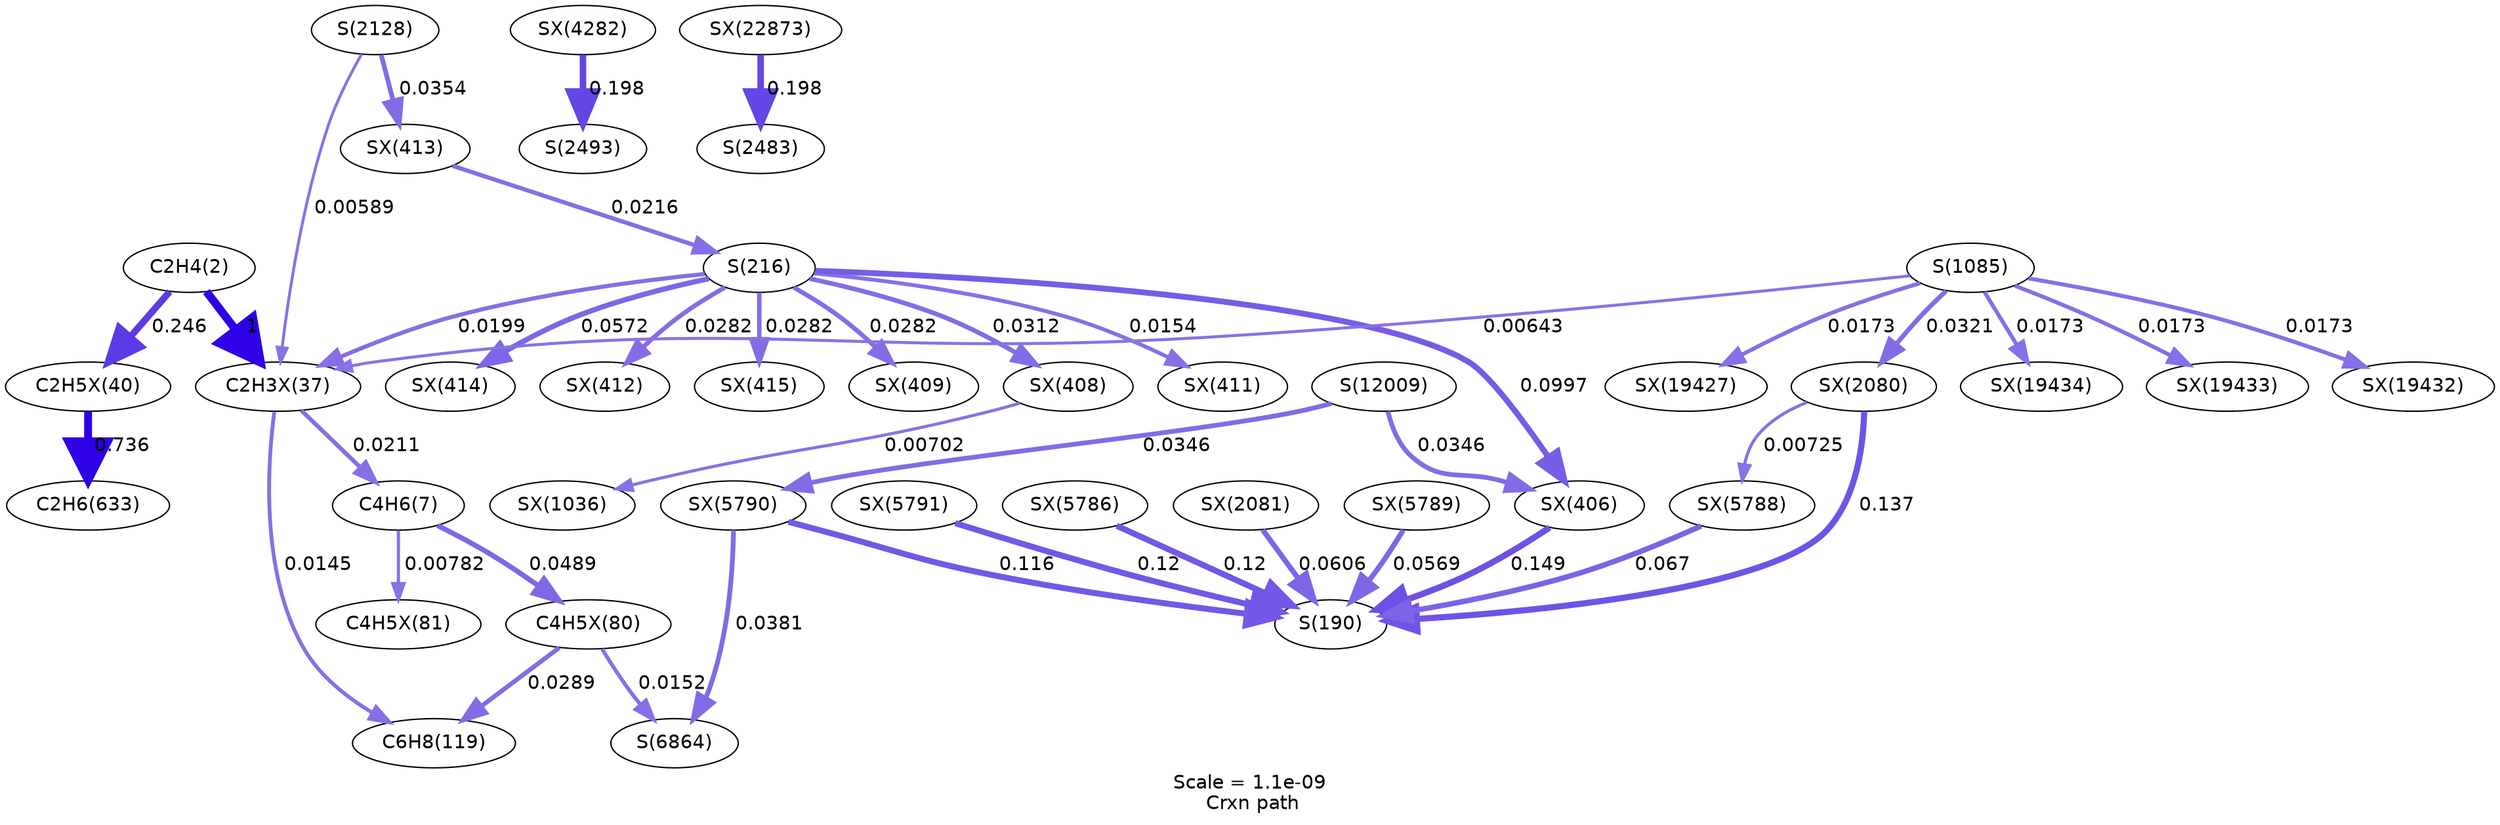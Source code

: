 digraph reaction_paths {
center=1;
s5 -> s34[fontname="Helvetica", style="setlinewidth(6)", arrowsize=3, color="0.7, 1.5, 0.9"
, label=" 1"];
s5 -> s35[fontname="Helvetica", style="setlinewidth(4.94)", arrowsize=2.47, color="0.7, 0.746, 0.9"
, label=" 0.246"];
s34 -> s8[fontname="Helvetica", style="setlinewidth(3.09)", arrowsize=1.54, color="0.7, 0.521, 0.9"
, label=" 0.0211"];
s34 -> s10[fontname="Helvetica", style="setlinewidth(2.8)", arrowsize=1.4, color="0.7, 0.514, 0.9"
, label=" 0.0145"];
s14 -> s34[fontname="Helvetica", style="setlinewidth(3.04)", arrowsize=1.52, color="0.7, 0.52, 0.9"
, label=" 0.0199"];
s23 -> s34[fontname="Helvetica", style="setlinewidth(2.12)", arrowsize=1.06, color="0.7, 0.506, 0.9"
, label=" 0.00589"];
s20 -> s34[fontname="Helvetica", style="setlinewidth(2.19)", arrowsize=1.09, color="0.7, 0.506, 0.9"
, label=" 0.00643"];
s8 -> s37[fontname="Helvetica", style="setlinewidth(2.34)", arrowsize=1.17, color="0.7, 0.508, 0.9"
, label=" 0.00782"];
s8 -> s36[fontname="Helvetica", style="setlinewidth(3.72)", arrowsize=1.86, color="0.7, 0.549, 0.9"
, label=" 0.0489"];
s36 -> s10[fontname="Helvetica", style="setlinewidth(3.32)", arrowsize=1.66, color="0.7, 0.529, 0.9"
, label=" 0.0289"];
s36 -> s29[fontname="Helvetica", style="setlinewidth(2.84)", arrowsize=1.42, color="0.7, 0.515, 0.9"
, label=" 0.0152"];
s35 -> s17[fontname="Helvetica", style="setlinewidth(5.77)", arrowsize=2.88, color="0.7, 1.24, 0.9"
, label=" 0.736"];
s14 -> s47[fontname="Helvetica", style="setlinewidth(3.84)", arrowsize=1.92, color="0.7, 0.557, 0.9"
, label=" 0.0572"];
s14 -> s45[fontname="Helvetica", style="setlinewidth(3.31)", arrowsize=1.65, color="0.7, 0.528, 0.9"
, label=" 0.0282"];
s14 -> s48[fontname="Helvetica", style="setlinewidth(3.31)", arrowsize=1.65, color="0.7, 0.528, 0.9"
, label=" 0.0282"];
s14 -> s43[fontname="Helvetica", style="setlinewidth(3.31)", arrowsize=1.65, color="0.7, 0.528, 0.9"
, label=" 0.0282"];
s14 -> s42[fontname="Helvetica", style="setlinewidth(3.38)", arrowsize=1.69, color="0.7, 0.531, 0.9"
, label=" 0.0312"];
s14 -> s44[fontname="Helvetica", style="setlinewidth(2.85)", arrowsize=1.43, color="0.7, 0.515, 0.9"
, label=" 0.0154"];
s14 -> s41[fontname="Helvetica", style="setlinewidth(4.26)", arrowsize=2.13, color="0.7, 0.6, 0.9"
, label=" 0.0997"];
s46 -> s14[fontname="Helvetica", style="setlinewidth(3.1)", arrowsize=1.55, color="0.7, 0.522, 0.9"
, label=" 0.0216"];
s42 -> s55[fontname="Helvetica", style="setlinewidth(2.26)", arrowsize=1.13, color="0.7, 0.507, 0.9"
, label=" 0.00702"];
s41 -> s12[fontname="Helvetica", style="setlinewidth(4.56)", arrowsize=2.28, color="0.7, 0.649, 0.9"
, label=" 0.149"];
s31 -> s41[fontname="Helvetica", style="setlinewidth(3.46)", arrowsize=1.73, color="0.7, 0.535, 0.9"
, label=" 0.0346"];
s23 -> s46[fontname="Helvetica", style="setlinewidth(3.48)", arrowsize=1.74, color="0.7, 0.535, 0.9"
, label=" 0.0354"];
s70 -> s12[fontname="Helvetica", style="setlinewidth(4.5)", arrowsize=2.25, color="0.7, 0.637, 0.9"
, label=" 0.137"];
s75 -> s12[fontname="Helvetica", style="setlinewidth(3.96)", arrowsize=1.98, color="0.7, 0.567, 0.9"
, label=" 0.067"];
s77 -> s12[fontname="Helvetica", style="setlinewidth(4.38)", arrowsize=2.19, color="0.7, 0.616, 0.9"
, label=" 0.116"];
s78 -> s12[fontname="Helvetica", style="setlinewidth(4.4)", arrowsize=2.2, color="0.7, 0.62, 0.9"
, label=" 0.12"];
s74 -> s12[fontname="Helvetica", style="setlinewidth(4.4)", arrowsize=2.2, color="0.7, 0.62, 0.9"
, label=" 0.12"];
s71 -> s12[fontname="Helvetica", style="setlinewidth(3.88)", arrowsize=1.94, color="0.7, 0.561, 0.9"
, label=" 0.0606"];
s76 -> s12[fontname="Helvetica", style="setlinewidth(3.84)", arrowsize=1.92, color="0.7, 0.557, 0.9"
, label=" 0.0569"];
s20 -> s70[fontname="Helvetica", style="setlinewidth(3.4)", arrowsize=1.7, color="0.7, 0.532, 0.9"
, label=" 0.0321"];
s20 -> s82[fontname="Helvetica", style="setlinewidth(2.94)", arrowsize=1.47, color="0.7, 0.517, 0.9"
, label=" 0.0173"];
s20 -> s81[fontname="Helvetica", style="setlinewidth(2.94)", arrowsize=1.47, color="0.7, 0.517, 0.9"
, label=" 0.0173"];
s20 -> s80[fontname="Helvetica", style="setlinewidth(2.94)", arrowsize=1.47, color="0.7, 0.517, 0.9"
, label=" 0.0173"];
s20 -> s79[fontname="Helvetica", style="setlinewidth(2.94)", arrowsize=1.47, color="0.7, 0.517, 0.9"
, label=" 0.0173"];
s70 -> s75[fontname="Helvetica", style="setlinewidth(2.28)", arrowsize=1.14, color="0.7, 0.507, 0.9"
, label=" 0.00725"];
s77 -> s29[fontname="Helvetica", style="setlinewidth(3.53)", arrowsize=1.77, color="0.7, 0.538, 0.9"
, label=" 0.0381"];
s31 -> s77[fontname="Helvetica", style="setlinewidth(3.46)", arrowsize=1.73, color="0.7, 0.535, 0.9"
, label=" 0.0346"];
s73 -> s27[fontname="Helvetica", style="setlinewidth(4.78)", arrowsize=2.39, color="0.7, 0.698, 0.9"
, label=" 0.198"];
s84 -> s26[fontname="Helvetica", style="setlinewidth(4.78)", arrowsize=2.39, color="0.7, 0.698, 0.9"
, label=" 0.198"];
s5 [ fontname="Helvetica", label="C2H4(2)"];
s8 [ fontname="Helvetica", label="C4H6(7)"];
s10 [ fontname="Helvetica", label="C6H8(119)"];
s12 [ fontname="Helvetica", label="S(190)"];
s14 [ fontname="Helvetica", label="S(216)"];
s17 [ fontname="Helvetica", label="C2H6(633)"];
s20 [ fontname="Helvetica", label="S(1085)"];
s23 [ fontname="Helvetica", label="S(2128)"];
s26 [ fontname="Helvetica", label="S(2483)"];
s27 [ fontname="Helvetica", label="S(2493)"];
s29 [ fontname="Helvetica", label="S(6864)"];
s31 [ fontname="Helvetica", label="S(12009)"];
s34 [ fontname="Helvetica", label="C2H3X(37)"];
s35 [ fontname="Helvetica", label="C2H5X(40)"];
s36 [ fontname="Helvetica", label="C4H5X(80)"];
s37 [ fontname="Helvetica", label="C4H5X(81)"];
s41 [ fontname="Helvetica", label="SX(406)"];
s42 [ fontname="Helvetica", label="SX(408)"];
s43 [ fontname="Helvetica", label="SX(409)"];
s44 [ fontname="Helvetica", label="SX(411)"];
s45 [ fontname="Helvetica", label="SX(412)"];
s46 [ fontname="Helvetica", label="SX(413)"];
s47 [ fontname="Helvetica", label="SX(414)"];
s48 [ fontname="Helvetica", label="SX(415)"];
s55 [ fontname="Helvetica", label="SX(1036)"];
s70 [ fontname="Helvetica", label="SX(2080)"];
s71 [ fontname="Helvetica", label="SX(2081)"];
s73 [ fontname="Helvetica", label="SX(4282)"];
s74 [ fontname="Helvetica", label="SX(5786)"];
s75 [ fontname="Helvetica", label="SX(5788)"];
s76 [ fontname="Helvetica", label="SX(5789)"];
s77 [ fontname="Helvetica", label="SX(5790)"];
s78 [ fontname="Helvetica", label="SX(5791)"];
s79 [ fontname="Helvetica", label="SX(19427)"];
s80 [ fontname="Helvetica", label="SX(19432)"];
s81 [ fontname="Helvetica", label="SX(19433)"];
s82 [ fontname="Helvetica", label="SX(19434)"];
s84 [ fontname="Helvetica", label="SX(22873)"];
 label = "Scale = 1.1e-09\l Crxn path";
 fontname = "Helvetica";
}
